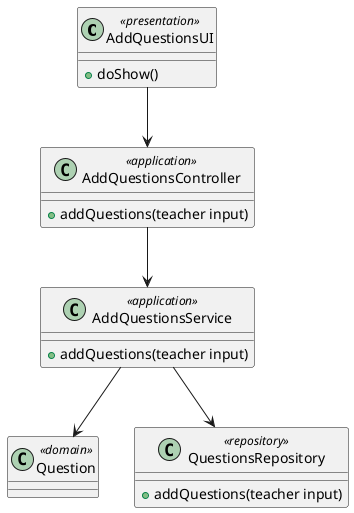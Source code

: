 @startuml
class AddQuestionsUI <<presentation>>{
+doShow()
}

class AddQuestionsController <<application>> {
+addQuestions(teacher input)
}

class AddQuestionsService <<application>> {
+addQuestions(teacher input)
}

class Question <<domain>> {

}

class QuestionsRepository <<repository>> {
+addQuestions(teacher input)

}

AddQuestionsUI --> AddQuestionsController
AddQuestionsController --> AddQuestionsService
AddQuestionsService --> Question
AddQuestionsService --> QuestionsRepository


@enduml
